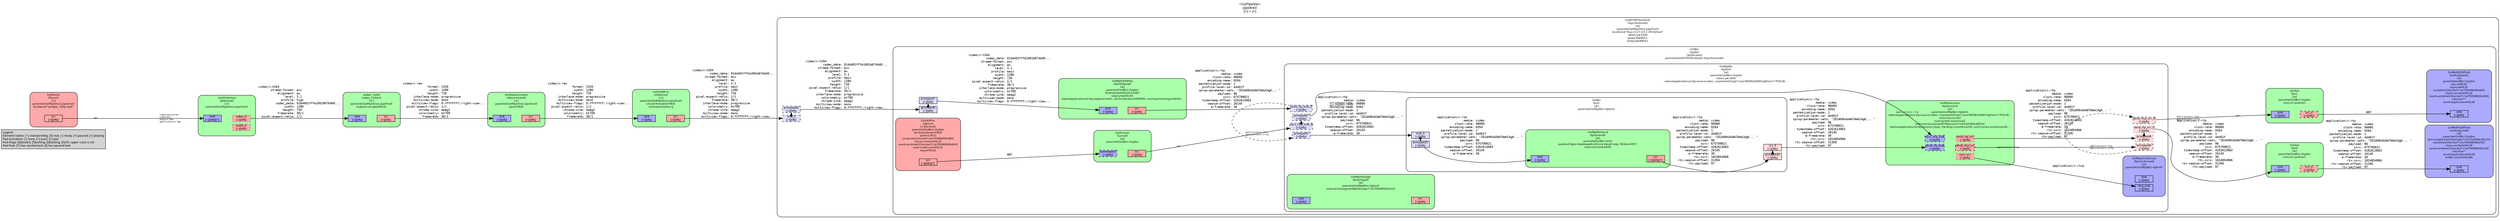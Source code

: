 digraph pipeline {
  rankdir=LR;
  fontname="sans";
  fontsize="10";
  labelloc=t;
  nodesep=.1;
  ranksep=.2;
  label="<GstPipeline>\npipeline0\n[=] -> [>]";
  node [style="filled,rounded", shape=box, fontsize="9", fontname="sans", margin="0.0,0.0"];
  edge [labelfontsize="6", fontsize="9", fontname="monospace"];
  
  legend [
    pos="0,0!",
    margin="0.05,0.05",
    style="filled",
    label="Legend\lElement-States: [~] void-pending, [0] null, [-] ready, [=] paused, [>] playing\lPad-Activation: [-] none, [>] push, [<] pull\lPad-Flags: [b]locked, [f]lushing, [b]locking, [E]OS; upper-case is set\lPad-Task: [T] has started task, [t] has paused task\l",
  ];
  subgraph cluster_rtspclientsink0_0x55d289f0f170 {
    fontname="Bitstream Vera Sans";
    fontsize="8";
    style="filled,rounded";
    color=black;
    label="GstRTSPClientSink\nrtspclientsink0\n[=]\nparent=(GstPipeline) pipeline0\nlocation=\"rtsp://127.0.0.1:8554/test\"\nlatency=1000\nproxy-id=NULL\nproxy-pw=NULL";
    subgraph cluster_rtspclientsink0_0x55d289f0f170_sink {
      label="";
      style="invis";
      _proxypad0_0x55d289f1a0b0 [color=black, fillcolor="#ddddff", label="proxypad0\n[>][bfb]", height="0.2", style="filled,dashed"];
    rtspclientsink0_0x55d289f0f170_sink_0_0x55d289f18100 -> _proxypad0_0x55d289f1a0b0 [style=dashed, minlen=0]
      rtspclientsink0_0x55d289f0f170_sink_0_0x55d289f18100 [color=black, fillcolor="#ddddff", label="sink_0\n[>][bfb]", height="0.2", style="filled,dashed"];
    }

    fillcolor="#ffffff";
    subgraph cluster_rtspbin_0x55d289f110b0 {
      fontname="Bitstream Vera Sans";
      fontsize="8";
      style="filled,rounded";
      color=black;
      label="GstBin\nrtspbin\n[=](locked)\nparent=(GstRTSPClientSink) rtspclientsink0";
      subgraph cluster_rtspbin_0x55d289f110b0_sink {
        label="";
        style="invis";
        _proxypad1_0x55d289f1aa30 [color=black, fillcolor="#ddddff", label="proxypad1\n[>][bfb]", height="0.2", style="filled,solid"];
      rtspbin_0x55d289f110b0_ghostpad0_0x7f00888dc100 -> _proxypad1_0x55d289f1aa30 [style=dashed, minlen=0]
        rtspbin_0x55d289f110b0_ghostpad0_0x7f00888dc100 [color=black, fillcolor="#ddddff", label="ghostpad0\n[>][bfb]", height="0.2", style="filled,solid"];
      }

      fillcolor="#ffffff";
      subgraph cluster_multiudpsink1_0x7f0090053690 {
        fontname="Bitstream Vera Sans";
        fontsize="8";
        style="filled,rounded";
        color=black;
        label="GstMultiUDPSink\nmultiudpsink1\n[=]\nparent=(GstBin) rtspbin\nsync=FALSE\nasync=FALSE\nsocket=((GSocket*) 0x7f008800bd00)\nclose-socket=FALSE\nused-socket=((GSocket*) 0x7f008800bd00)\nclients=\"\"\nsend-duplicates=FALSE";
        subgraph cluster_multiudpsink1_0x7f0090053690_sink {
          label="";
          style="invis";
          multiudpsink1_0x7f0090053690_sink_0x7f0090048800 [color=black, fillcolor="#aaaaff", label="sink\n[>][bfb]", height="0.2", style="filled,solid"];
        }

        fillcolor="#aaaaff";
      }

      subgraph cluster_tee1_0x7f0090054000 {
        fontname="Bitstream Vera Sans";
        fontsize="8";
        style="filled,rounded";
        color=black;
        label="GstTee\ntee1\n[=]\nparent=(GstBin) rtspbin\nnum-src-pads=1";
        subgraph cluster_tee1_0x7f0090054000_sink {
          label="";
          style="invis";
          tee1_0x7f0090054000_sink_0x7f00900485b0 [color=black, fillcolor="#aaaaff", label="sink\n[>][bfb]", height="0.2", style="filled,solid"];
        }

        subgraph cluster_tee1_0x7f0090054000_src {
          label="";
          style="invis";
          tee1_0x7f0090054000_src_0_0x7f0090040590 [color=black, fillcolor="#ffaaaa", label="src_0\n[>][bfb]", height="0.2", style="filled,dashed"];
        }

        tee1_0x7f0090054000_sink_0x7f00900485b0 -> tee1_0x7f0090054000_src_0_0x7f0090040590 [style="invis"];
        fillcolor="#aaffaa";
      }

      tee1_0x7f0090054000_src_0_0x7f0090040590 -> multiudpsink1_0x7f0090053690_sink_0x7f0090048800 [label="ANY"]
      subgraph cluster_multiudpsink0_0x7f009004d300 {
        fontname="Bitstream Vera Sans";
        fontsize="8";
        style="filled,rounded";
        color=black;
        label="GstMultiUDPSink\nmultiudpsink0\n[=]\nparent=(GstBin) rtspbin\nlast-sample=((GstSample*) 0x55d289e28120)\nsocket=((GSocket*) 0x7f008800be50)\nclose-socket=FALSE\nused-socket=((GSocket*) 0x7f008800be50)\nclients=\"\"\nsend-duplicates=FALSE\nbuffer-size=524288";
        subgraph cluster_multiudpsink0_0x7f009004d300_sink {
          label="";
          style="invis";
          multiudpsink0_0x7f009004d300_sink_0x7f0090048360 [color=black, fillcolor="#aaaaff", label="sink\n[>][bfb]", height="0.2", style="filled,solid"];
        }

        fillcolor="#aaaaff";
      }

      subgraph cluster_tee0_0x7f008800be70 {
        fontname="Bitstream Vera Sans";
        fontsize="8";
        style="filled,rounded";
        color=black;
        label="GstTee\ntee0\n[=]\nparent=(GstBin) rtspbin\nnum-src-pads=1";
        subgraph cluster_tee0_0x7f008800be70_sink {
          label="";
          style="invis";
          tee0_0x7f008800be70_sink_0x7f0090048110 [color=black, fillcolor="#aaaaff", label="sink\n[>][bfb]", height="0.2", style="filled,solid"];
        }

        subgraph cluster_tee0_0x7f008800be70_src {
          label="";
          style="invis";
          tee0_0x7f008800be70_src_0_0x7f0090040330 [color=black, fillcolor="#ffaaaa", label="src_0\n[>][bfb]", height="0.2", style="filled,dashed"];
        }

        tee0_0x7f008800be70_sink_0x7f0090048110 -> tee0_0x7f008800be70_src_0_0x7f0090040330 [style="invis"];
        fillcolor="#aaffaa";
      }

      tee0_0x7f008800be70_src_0_0x7f0090040330 -> multiudpsink0_0x7f009004d300_sink_0x7f0090048360 [label="application/x-rtp\l               media: video\l          clock-rate: 90000\l       encoding-name: H264\l  packetization-mode: 1\l    profile-level-id: 4d401f\l  sprop-parameter-sets: \"Z01AH9kAUAW7AWoCAgK... \"\l             payload: 96\l                ssrc: 675709021\l    timestamp-offset: 4262613063\l       seqnum-offset: 26145\l         a-framerate: 30\l            rtx-ssrc: 1824854966\l   rtx-seqnum-offset: 31356\l         rtx-payload: 97\l"]
      subgraph cluster_udpsrc0_0x7f0090046190 {
        fontname="Bitstream Vera Sans";
        fontsize="8";
        style="filled,rounded";
        color=black;
        label="GstUDPSrc\nudpsrc0\n[>](locked)\nparent=(GstBin) rtspbin\ndo-timestamp=TRUE\nport=33415\nsocket=((GSocket*) 0x7f008800bd00)\nclose-socket=FALSE\nused-socket=((GSocket*) 0x7f008800bd00)\nauto-multicast=FALSE\nloop=FALSE";
        subgraph cluster_udpsrc0_0x7f0090046190_src {
          label="";
          style="invis";
          udpsrc0_0x7f0090046190_src_0x7f0090035a50 [color=black, fillcolor="#ffaaaa", label="src\n[>][bfb][T]", height="0.2", style="filled,solid"];
        }

        fillcolor="#ffaaaa";
      }

      udpsrc0_0x7f0090046190_src_0x7f0090035a50 -> funnel0_0x7f008882b7e0_funnelpad0_0x7f0090035ca0 [label="ANY"]
      subgraph cluster_funnel0_0x7f008882b7e0 {
        fontname="Bitstream Vera Sans";
        fontsize="8";
        style="filled,rounded";
        color=black;
        label="GstFunnel\nfunnel0\n[=]\nparent=(GstBin) rtspbin";
        subgraph cluster_funnel0_0x7f008882b7e0_sink {
          label="";
          style="invis";
          funnel0_0x7f008882b7e0_funnelpad0_0x7f0090035ca0 [color=black, fillcolor="#aaaaff", label="funnelpad0\n[>][bfb]", height="0.2", style="filled,dashed"];
        }

        subgraph cluster_funnel0_0x7f008882b7e0_src {
          label="";
          style="invis";
          funnel0_0x7f008882b7e0_src_0x7f0090035800 [color=black, fillcolor="#ffaaaa", label="src\n[>][bfb]", height="0.2", style="filled,solid"];
        }

        funnel0_0x7f008882b7e0_funnelpad0_0x7f0090035ca0 -> funnel0_0x7f008882b7e0_src_0x7f0090035800 [style="invis"];
        fillcolor="#aaffaa";
      }

      funnel0_0x7f008882b7e0_src_0x7f0090035800 -> rtpbin0_0x7f0090022050_recv_rtcp_sink_0_0x7f00888dd780 [labeldistance="10", labelangle="0", label="                                                  ", taillabel="ANY", headlabel="application/x-rtcp\lapplication/x-srtcp\l"]
      subgraph cluster_rtph264pay0_0x7f00888da100 {
        fontname="Bitstream Vera Sans";
        fontsize="8";
        style="filled,rounded";
        color=black;
        label="GstRtpH264Pay\nrtph264pay0\n[=]\nparent=(GstBin) rtspbin\ntimestamp=4262613063\nseqnum=26145\nstats=application/x-rtp-payload-stats, clock-rate=(uint)90000, running-time=(guint64)0…";
        subgraph cluster_rtph264pay0_0x7f00888da100_sink {
          label="";
          style="invis";
          rtph264pay0_0x7f00888da100_sink_0x55d289e379c0 [color=black, fillcolor="#aaaaff", label="sink\n[>][bfb]", height="0.2", style="filled,solid"];
        }

        subgraph cluster_rtph264pay0_0x7f00888da100_src {
          label="";
          style="invis";
          rtph264pay0_0x7f00888da100_src_0x55d289e37770 [color=black, fillcolor="#ffaaaa", label="src\n[>][bfb]", height="0.2", style="filled,solid"];
        }

        rtph264pay0_0x7f00888da100_sink_0x55d289e379c0 -> rtph264pay0_0x7f00888da100_src_0x55d289e37770 [style="invis"];
        fillcolor="#aaffaa";
      }

      rtph264pay0_0x7f00888da100_src_0x55d289e37770 -> rtpbin0_0x7f0090022050_send_rtp_sink_0_0x7f00888dd280 [label="application/x-rtp\l               media: video\l          clock-rate: 90000\l       encoding-name: H264\l  packetization-mode: 1\l    profile-level-id: 4d401f\l  sprop-parameter-sets: \"Z01AH9kAUAW7AWoCAgK... \"\l             payload: 96\l                ssrc: 675709021\l    timestamp-offset: 4262613063\l       seqnum-offset: 26145\l         a-framerate: 30\l"]
      _proxypad1_0x55d289f1aa30 -> rtph264pay0_0x7f00888da100_sink_0x55d289e379c0 [label="video/x-h264\l          codec_data: 014d401fffe1001b674d40...\l       stream-format: avc\l           alignment: au\l               level: 3.1\l             profile: main\l               width: 1280\l              height: 720\l  pixel-aspect-ratio: 1/1\l           framerate: 30/1\l      interlace-mode: progressive\l         colorimetry: bt709\l         chroma-site: mpeg2\l      multiview-mode: mono\l     multiview-flags: 0:ffffffff:/right-view...\l"]
      subgraph cluster_rtpbin0_0x7f0090022050 {
        fontname="Bitstream Vera Sans";
        fontsize="8";
        style="filled,rounded";
        color=black;
        label="GstRtpBin\nrtpbin0\n[=]\nparent=(GstBin) rtspbin\nlatency=1000\nsdes=application/x-rtp-source-sdes, cname=(string)\\\"user3809626685\\\\@host-77f2638…";
        subgraph cluster_rtpbin0_0x7f0090022050_sink {
          label="";
          style="invis";
          _proxypad5_0x55d289f1bad0 [color=black, fillcolor="#ddddff", label="proxypad5\n[>][bfb]", height="0.2", style="filled,dashed"];
        rtpbin0_0x7f0090022050_send_rtp_sink_0_0x7f00888dd280 -> _proxypad5_0x55d289f1bad0 [style=dashed, minlen=0]
          rtpbin0_0x7f0090022050_send_rtp_sink_0_0x7f00888dd280 [color=black, fillcolor="#ddddff", label="send_rtp_sink_0\n[>][bfb]", height="0.2", style="filled,dashed"];
          _proxypad7_0x7f00900400e0 [color=black, fillcolor="#ddddff", label="proxypad7\n[>][bfb]", height="0.2", style="filled,dashed"];
        rtpbin0_0x7f0090022050_recv_rtcp_sink_0_0x7f00888dd780 -> _proxypad7_0x7f00900400e0 [style=dashed, minlen=0]
          rtpbin0_0x7f0090022050_recv_rtcp_sink_0_0x7f00888dd780 [color=black, fillcolor="#ddddff", label="recv_rtcp_sink_0\n[>][bfb]", height="0.2", style="filled,dashed"];
        }

        subgraph cluster_rtpbin0_0x7f0090022050_src {
          label="";
          style="invis";
          _proxypad4_0x55d289f1b870 [color=black, fillcolor="#ffdddd", label="proxypad4\n[>][bfb]", height="0.2", style="filled,dotted"];
        _proxypad4_0x55d289f1b870 -> rtpbin0_0x7f0090022050_send_rtp_src_0_0x7f00888dd000 [style=dashed, minlen=0]
          rtpbin0_0x7f0090022050_send_rtp_src_0_0x7f00888dd000 [color=black, fillcolor="#ffdddd", label="send_rtp_src_0\n[>][bfb]", height="0.2", style="filled,dotted"];
          _proxypad6_0x55d289f1bd30 [color=black, fillcolor="#ffdddd", label="proxypad6\n[>][bfb]", height="0.2", style="filled,dashed"];
        _proxypad6_0x55d289f1bd30 -> rtpbin0_0x7f0090022050_send_rtcp_src_0_0x7f00888dd500 [style=dashed, minlen=0]
          rtpbin0_0x7f0090022050_send_rtcp_src_0_0x7f00888dd500 [color=black, fillcolor="#ffdddd", label="send_rtcp_src_0\n[>][bfb]", height="0.2", style="filled,dashed"];
        }

        rtpbin0_0x7f0090022050_send_rtp_sink_0_0x7f00888dd280 -> rtpbin0_0x7f0090022050_send_rtp_src_0_0x7f00888dd000 [style="invis"];
        fillcolor="#ffffff";
        subgraph cluster_bin0_0x55d289f11730 {
          fontname="Bitstream Vera Sans";
          fontsize="8";
          style="filled,rounded";
          color=black;
          label="GstBin\nbin0\n[=]\nparent=(GstRtpBin) rtpbin0";
          subgraph cluster_bin0_0x55d289f11730_sink {
            label="";
            style="invis";
            _proxypad3_0x55d289f1b610 [color=black, fillcolor="#ddddff", label="proxypad3\n[>][bfb]", height="0.2", style="filled,solid"];
          bin0_0x55d289f11730_sink_0_0x7f00888dcd80 -> _proxypad3_0x55d289f1b610 [style=dashed, minlen=0]
            bin0_0x55d289f11730_sink_0_0x7f00888dcd80 [color=black, fillcolor="#ddddff", label="sink_0\n[>][bfb]", height="0.2", style="filled,solid"];
          }

          subgraph cluster_bin0_0x55d289f11730_src {
            label="";
            style="invis";
            _proxypad2_0x55d289f1b3b0 [color=black, fillcolor="#ffdddd", label="proxypad2\n[>][bfb]", height="0.2", style="filled,solid"];
          _proxypad2_0x55d289f1b3b0 -> bin0_0x55d289f11730_src_0_0x7f00888dcb00 [style=dashed, minlen=0]
            bin0_0x55d289f11730_src_0_0x7f00888dcb00 [color=black, fillcolor="#ffdddd", label="src_0\n[>][bfb]", height="0.2", style="filled,solid"];
          }

          bin0_0x55d289f11730_sink_0_0x7f00888dcd80 -> bin0_0x55d289f11730_src_0_0x7f00888dcb00 [style="invis"];
          fillcolor="#ffffff";
          subgraph cluster_rtprtxsend0_0x7f009003b040 {
            fontname="Bitstream Vera Sans";
            fontsize="8";
            style="filled,rounded";
            color=black;
            label="GstRtpRtxSend\nrtprtxsend0\n[=]\nparent=(GstBin) bin0\npayload-type-map=application/x-rtp-pt-map, 96=(uint)97;\nmax-size-time=500";
            subgraph cluster_rtprtxsend0_0x7f009003b040_sink {
              label="";
              style="invis";
              rtprtxsend0_0x7f009003b040_sink_0x7f0090034a20 [color=black, fillcolor="#aaaaff", label="sink\n[>][bfb]", height="0.2", style="filled,solid"];
            }

            subgraph cluster_rtprtxsend0_0x7f009003b040_src {
              label="";
              style="invis";
              rtprtxsend0_0x7f009003b040_src_0x7f00900347d0 [color=black, fillcolor="#ffaaaa", label="src\n[>][bfb][T]", height="0.2", style="filled,solid"];
            }

            rtprtxsend0_0x7f009003b040_sink_0x7f0090034a20 -> rtprtxsend0_0x7f009003b040_src_0x7f00900347d0 [style="invis"];
            fillcolor="#aaffaa";
          }

          rtprtxsend0_0x7f009003b040_src_0x7f00900347d0 -> _proxypad2_0x55d289f1b3b0 [label="application/x-rtp\l               media: video\l          clock-rate: 90000\l       encoding-name: H264\l  packetization-mode: 1\l    profile-level-id: 4d401f\l  sprop-parameter-sets: \"Z01AH9kAUAW7AWoCAgK... \"\l             payload: 96\l                ssrc: 675709021\l    timestamp-offset: 4262613063\l       seqnum-offset: 26145\l         a-framerate: 30\l            rtx-ssrc: 1824854966\l   rtx-seqnum-offset: 31356\l         rtx-payload: 97\l"]
          _proxypad3_0x55d289f1b610 -> rtprtxsend0_0x7f009003b040_sink_0x7f0090034a20 [label="application/x-rtp\l               media: video\l          clock-rate: 90000\l       encoding-name: H264\l  packetization-mode: 1\l    profile-level-id: 4d401f\l  sprop-parameter-sets: \"Z01AH9kAUAW7AWoCAgK... \"\l             payload: 96\l                ssrc: 675709021\l    timestamp-offset: 4262613063\l       seqnum-offset: 26145\l         a-framerate: 30\l"]
        }

        bin0_0x55d289f11730_src_0_0x7f00888dcb00 -> rtpsession0_0x7f009002e210_send_rtp_sink_0x7f0090034c70 [label="application/x-rtp\l               media: video\l          clock-rate: 90000\l       encoding-name: H264\l  packetization-mode: 1\l    profile-level-id: 4d401f\l  sprop-parameter-sets: \"Z01AH9kAUAW7AWoCAgK... \"\l             payload: 96\l                ssrc: 675709021\l    timestamp-offset: 4262613063\l       seqnum-offset: 26145\l         a-framerate: 30\l            rtx-ssrc: 1824854966\l   rtx-seqnum-offset: 31356\l         rtx-payload: 97\l"]
        _proxypad5_0x55d289f1bad0 -> bin0_0x55d289f11730_sink_0_0x7f00888dcd80 [label="application/x-rtp\l               media: video\l          clock-rate: 90000\l       encoding-name: H264\l  packetization-mode: 1\l    profile-level-id: 4d401f\l  sprop-parameter-sets: \"Z01AH9kAUAW7AWoCAgK... \"\l             payload: 96\l                ssrc: 675709021\l    timestamp-offset: 4262613063\l       seqnum-offset: 26145\l         a-framerate: 30\l"]
        subgraph cluster_rtpstorage0_0x7f008882b5a0 {
          fontname="Bitstream Vera Sans";
          fontsize="8";
          style="filled,rounded";
          color=black;
          label="GstRtpStorage\nrtpstorage0\n[=]\nparent=(GstRtpBin) rtpbin0\ninternal-storage=((RtpStorage*) 0x7f008000a010)";
          subgraph cluster_rtpstorage0_0x7f008882b5a0_sink {
            label="";
            style="invis";
            rtpstorage0_0x7f008882b5a0_sink_0x7f0090034580 [color=black, fillcolor="#aaaaff", label="sink\n[>][bfb]", height="0.2", style="filled,solid"];
          }

          subgraph cluster_rtpstorage0_0x7f008882b5a0_src {
            label="";
            style="invis";
            rtpstorage0_0x7f008882b5a0_src_0x7f0090034330 [color=black, fillcolor="#ffaaaa", label="src\n[>][bfb]", height="0.2", style="filled,solid"];
          }

          rtpstorage0_0x7f008882b5a0_sink_0x7f0090034580 -> rtpstorage0_0x7f008882b5a0_src_0x7f0090034330 [style="invis"];
          fillcolor="#aaffaa";
        }

        subgraph cluster_rtpssrcdemux0_0x7f0090032050 {
          fontname="Bitstream Vera Sans";
          fontsize="8";
          style="filled,rounded";
          color=black;
          label="GstRtpSsrcDemux\nrtpssrcdemux0\n[=]\nparent=(GstRtpBin) rtpbin0";
          subgraph cluster_rtpssrcdemux0_0x7f0090032050_sink {
            label="";
            style="invis";
            rtpssrcdemux0_0x7f0090032050_sink_0x55d289e37c10 [color=black, fillcolor="#aaaaff", label="sink\n[>][bfb]", height="0.2", style="filled,solid"];
            rtpssrcdemux0_0x7f0090032050_rtcp_sink_0x7f00900340e0 [color=black, fillcolor="#aaaaff", label="rtcp_sink\n[>][bfb]", height="0.2", style="filled,solid"];
          }

          fillcolor="#aaaaff";
        }

        subgraph cluster_rtpsession0_0x7f009002e210 {
          fontname="Bitstream Vera Sans";
          fontsize="8";
          style="filled,rounded";
          color=black;
          label="GstRtpSession\nrtpsession0\n[=]\nparent=(GstRtpBin) rtpbin0\nsdes=application/x-rtp-source-sdes, cname=(string)\\\"user3809626685\\\\@host-77f2638…\nnum-sources=2\nnum-active-sources=2\ninternal-session=((RTPSession*) 0x55d289e40f20)\nstats=application/x-rtp-session-stats, rtx-drop-count=(uint)0, sent-nack-count=(uint)0…";
          subgraph cluster_rtpsession0_0x7f009002e210_sink {
            label="";
            style="invis";
            rtpsession0_0x7f009002e210_send_rtp_sink_0x7f0090034c70 [color=black, fillcolor="#aaaaff", label="send_rtp_sink\n[>][bfb]", height="0.2", style="filled,dashed"];
            rtpsession0_0x7f009002e210_recv_rtcp_sink_0x7f0090035360 [color=black, fillcolor="#aaaaff", label="recv_rtcp_sink\n[>][bfb]", height="0.2", style="filled,dashed"];
          }

          subgraph cluster_rtpsession0_0x7f009002e210_src {
            label="";
            style="invis";
            rtpsession0_0x7f009002e210_send_rtp_src_0x7f0090034ec0 [color=black, fillcolor="#ffaaaa", label="send_rtp_src\n[>][bfb]", height="0.2", style="filled,dotted"];
            rtpsession0_0x7f009002e210_send_rtcp_src_0x7f0090035110 [color=black, fillcolor="#ffaaaa", label="send_rtcp_src\n[>][bfb]", height="0.2", style="filled,dashed"];
            rtpsession0_0x7f009002e210_sync_src_0x7f00900355b0 [color=black, fillcolor="#ffaaaa", label="sync_src\n[>][bfb]", height="0.2", style="filled,dotted"];
          }

          rtpsession0_0x7f009002e210_send_rtp_sink_0x7f0090034c70 -> rtpsession0_0x7f009002e210_send_rtp_src_0x7f0090034ec0 [style="invis"];
          fillcolor="#aaffaa";
        }

        rtpsession0_0x7f009002e210_send_rtp_src_0x7f0090034ec0 -> _proxypad4_0x55d289f1b870 [label="application/x-rtp\l               media: video\l          clock-rate: 90000\l       encoding-name: H264\l  packetization-mode: 1\l    profile-level-id: 4d401f\l  sprop-parameter-sets: \"Z01AH9kAUAW7AWoCAgK... \"\l             payload: 96\l                ssrc: 675709021\l    timestamp-offset: 4262613063\l       seqnum-offset: 26145\l         a-framerate: 30\l            rtx-ssrc: 1824854966\l   rtx-seqnum-offset: 31356\l         rtx-payload: 97\l"]
        rtpsession0_0x7f009002e210_send_rtcp_src_0x7f0090035110 -> _proxypad6_0x55d289f1bd30 [labeldistance="10", labelangle="0", label="                                                  ", taillabel="application/x-rtcp\l", headlabel="application/x-rtcp\lapplication/x-srtcp\l"]
        _proxypad7_0x7f00900400e0 -> rtpsession0_0x7f009002e210_recv_rtcp_sink_0x7f0090035360 [labeldistance="10", labelangle="0", label="                                                  ", taillabel="application/x-rtcp\lapplication/x-srtcp\l", headlabel="application/x-rtcp\l"]
        rtpsession0_0x7f009002e210_sync_src_0x7f00900355b0 -> rtpssrcdemux0_0x7f0090032050_rtcp_sink_0x7f00900340e0 [label="application/x-rtcp\l"]
      }

      rtpbin0_0x7f0090022050_send_rtp_src_0_0x7f00888dd000 -> tee0_0x7f008800be70_sink_0x7f0090048110 [label="application/x-rtp\l               media: video\l          clock-rate: 90000\l       encoding-name: H264\l  packetization-mode: 1\l    profile-level-id: 4d401f\l  sprop-parameter-sets: \"Z01AH9kAUAW7AWoCAgK... \"\l             payload: 96\l                ssrc: 675709021\l    timestamp-offset: 4262613063\l       seqnum-offset: 26145\l         a-framerate: 30\l            rtx-ssrc: 1824854966\l   rtx-seqnum-offset: 31356\l         rtx-payload: 97\l"]
      rtpbin0_0x7f0090022050_send_rtcp_src_0_0x7f00888dd500 -> tee1_0x7f0090054000_sink_0x7f00900485b0 [labeldistance="10", labelangle="0", label="                                                  ", taillabel="application/x-rtcp\lapplication/x-srtcp\l", headlabel="ANY"]
    }

    _proxypad0_0x55d289f1a0b0 -> rtspbin_0x55d289f110b0_ghostpad0_0x7f00888dc100 [label="video/x-h264\l          codec_data: 014d401fffe1001b674d40...\l       stream-format: avc\l           alignment: au\l               level: 3.1\l             profile: main\l               width: 1280\l              height: 720\l  pixel-aspect-ratio: 1/1\l           framerate: 30/1\l      interlace-mode: progressive\l         colorimetry: bt709\l         chroma-site: mpeg2\l      multiview-mode: mono\l     multiview-flags: 0:ffffffff:/right-view...\l"]
  }

  subgraph cluster_x264enc0_0x55d289f0a510 {
    fontname="Bitstream Vera Sans";
    fontsize="8";
    style="filled,rounded";
    color=black;
    label="GstX264Enc\nx264enc0\n[>]\nparent=(GstPipeline) pipeline0\nsliced-threads=TRUE\ntune=zerolatency";
    subgraph cluster_x264enc0_0x55d289f0a510_sink {
      label="";
      style="invis";
      x264enc0_0x55d289f0a510_sink_0x55d289e36e30 [color=black, fillcolor="#aaaaff", label="sink\n[>][bfb]", height="0.2", style="filled,solid"];
    }

    subgraph cluster_x264enc0_0x55d289f0a510_src {
      label="";
      style="invis";
      x264enc0_0x55d289f0a510_src_0x55d289e37080 [color=black, fillcolor="#ffaaaa", label="src\n[>][bfb]", height="0.2", style="filled,solid"];
    }

    x264enc0_0x55d289f0a510_sink_0x55d289e36e30 -> x264enc0_0x55d289f0a510_src_0x55d289e37080 [style="invis"];
    fillcolor="#aaffaa";
  }

  x264enc0_0x55d289f0a510_src_0x55d289e37080 -> rtspclientsink0_0x55d289f0f170_sink_0_0x55d289f18100 [label="video/x-h264\l          codec_data: 014d401fffe1001b674d40...\l       stream-format: avc\l           alignment: au\l               level: 3.1\l             profile: main\l               width: 1280\l              height: 720\l  pixel-aspect-ratio: 1/1\l           framerate: 30/1\l      interlace-mode: progressive\l         colorimetry: bt709\l         chroma-site: mpeg2\l      multiview-mode: mono\l     multiview-flags: 0:ffffffff:/right-view...\l"]
  subgraph cluster_videoconvert0_0x55d289f04590 {
    fontname="Bitstream Vera Sans";
    fontsize="8";
    style="filled,rounded";
    color=black;
    label="GstVideoConvert\nvideoconvert0\n[>]\nparent=(GstPipeline) pipeline0\nqos=TRUE";
    subgraph cluster_videoconvert0_0x55d289f04590_sink {
      label="";
      style="invis";
      videoconvert0_0x55d289f04590_sink_0x55d289e36990 [color=black, fillcolor="#aaaaff", label="sink\n[>][bfb]", height="0.2", style="filled,solid"];
    }

    subgraph cluster_videoconvert0_0x55d289f04590_src {
      label="";
      style="invis";
      videoconvert0_0x55d289f04590_src_0x55d289e36be0 [color=black, fillcolor="#ffaaaa", label="src\n[>][bfb]", height="0.2", style="filled,solid"];
    }

    videoconvert0_0x55d289f04590_sink_0x55d289e36990 -> videoconvert0_0x55d289f04590_src_0x55d289e36be0 [style="invis"];
    fillcolor="#aaffaa";
  }

  videoconvert0_0x55d289f04590_src_0x55d289e36be0 -> x264enc0_0x55d289f0a510_sink_0x55d289e36e30 [label="video/x-raw\l              format: I420\l               width: 1280\l              height: 720\l      interlace-mode: progressive\l      multiview-mode: mono\l     multiview-flags: 0:ffffffff:/right-view...\l  pixel-aspect-ratio: 1/1\l         chroma-site: mpeg2\l         colorimetry: bt709\l           framerate: 30/1\l"]
  subgraph cluster_avdec_h264_0_0x55d289eedda0 {
    fontname="Bitstream Vera Sans";
    fontsize="8";
    style="filled,rounded";
    color=black;
    label="avdec_h264\navdec_h264-0\n[>]\nparent=(GstPipeline) pipeline0\noutput-corrupt=FALSE";
    subgraph cluster_avdec_h264_0_0x55d289eedda0_sink {
      label="";
      style="invis";
      avdec_h264_0_0x55d289eedda0_sink_0x55d289e364f0 [color=black, fillcolor="#aaaaff", label="sink\n[>][bfb]", height="0.2", style="filled,solid"];
    }

    subgraph cluster_avdec_h264_0_0x55d289eedda0_src {
      label="";
      style="invis";
      avdec_h264_0_0x55d289eedda0_src_0x55d289e36740 [color=black, fillcolor="#ffaaaa", label="src\n[>][bfb]", height="0.2", style="filled,solid"];
    }

    avdec_h264_0_0x55d289eedda0_sink_0x55d289e364f0 -> avdec_h264_0_0x55d289eedda0_src_0x55d289e36740 [style="invis"];
    fillcolor="#aaffaa";
  }

  avdec_h264_0_0x55d289eedda0_src_0x55d289e36740 -> videoconvert0_0x55d289f04590_sink_0x55d289e36990 [label="video/x-raw\l              format: I420\l               width: 1280\l              height: 720\l      interlace-mode: progressive\l      multiview-mode: mono\l     multiview-flags: 0:ffffffff:/right-view...\l  pixel-aspect-ratio: 1/1\l         chroma-site: mpeg2\l         colorimetry: bt709\l           framerate: 30/1\l"]
  subgraph cluster_qtdemux0_0x55d289e40220 {
    fontname="Bitstream Vera Sans";
    fontsize="8";
    style="filled,rounded";
    color=black;
    label="GstQTDemux\nqtdemux0\n[>]\nparent=(GstPipeline) pipeline0";
    subgraph cluster_qtdemux0_0x55d289e40220_sink {
      label="";
      style="invis";
      qtdemux0_0x55d289e40220_sink_0x55d289e362a0 [color=black, fillcolor="#aaaaff", label="sink\n[<][bfb][T]", height="0.2", style="filled,solid"];
    }

    subgraph cluster_qtdemux0_0x55d289e40220_src {
      label="";
      style="invis";
      qtdemux0_0x55d289e40220_video_0_0x55d289e372d0 [color=black, fillcolor="#ffaaaa", label="video_0\n[>][bfb]", height="0.2", style="filled,dotted"];
      qtdemux0_0x55d289e40220_audio_0_0x55d289e37520 [color=black, fillcolor="#ffaaaa", label="audio_0\n[>][bfb]", height="0.2", style="filled,dotted"];
    }

    qtdemux0_0x55d289e40220_sink_0x55d289e362a0 -> qtdemux0_0x55d289e40220_video_0_0x55d289e372d0 [style="invis"];
    fillcolor="#aaffaa";
  }

  qtdemux0_0x55d289e40220_video_0_0x55d289e372d0 -> avdec_h264_0_0x55d289eedda0_sink_0x55d289e364f0 [label="video/x-h264\l       stream-format: avc\l           alignment: au\l               level: 3.1\l             profile: high\l          codec_data: 0164001fffe10019676400...\l               width: 1280\l              height: 720\l           framerate: 30/1\l  pixel-aspect-ratio: 1/1\l"]
  subgraph cluster_filesrc0_0x55d289e342b0 {
    fontname="Bitstream Vera Sans";
    fontsize="8";
    style="filled,rounded";
    color=black;
    label="GstFileSrc\nfilesrc0\n[>]\nparent=(GstPipeline) pipeline0\nlocation=\"sample_720p.mp4\"";
    subgraph cluster_filesrc0_0x55d289e342b0_src {
      label="";
      style="invis";
      filesrc0_0x55d289e342b0_src_0x55d289e36050 [color=black, fillcolor="#ffaaaa", label="src\n[<][bfb]", height="0.2", style="filled,solid"];
    }

    fillcolor="#ffaaaa";
  }

  filesrc0_0x55d289e342b0_src_0x55d289e36050 -> qtdemux0_0x55d289e40220_sink_0x55d289e362a0 [labeldistance="10", labelangle="0", label="                                                  ", taillabel="ANY", headlabel="video/quicktime\lvideo/mj2\laudio/x-m4a\lapplication/x-3gp\l"]
}

